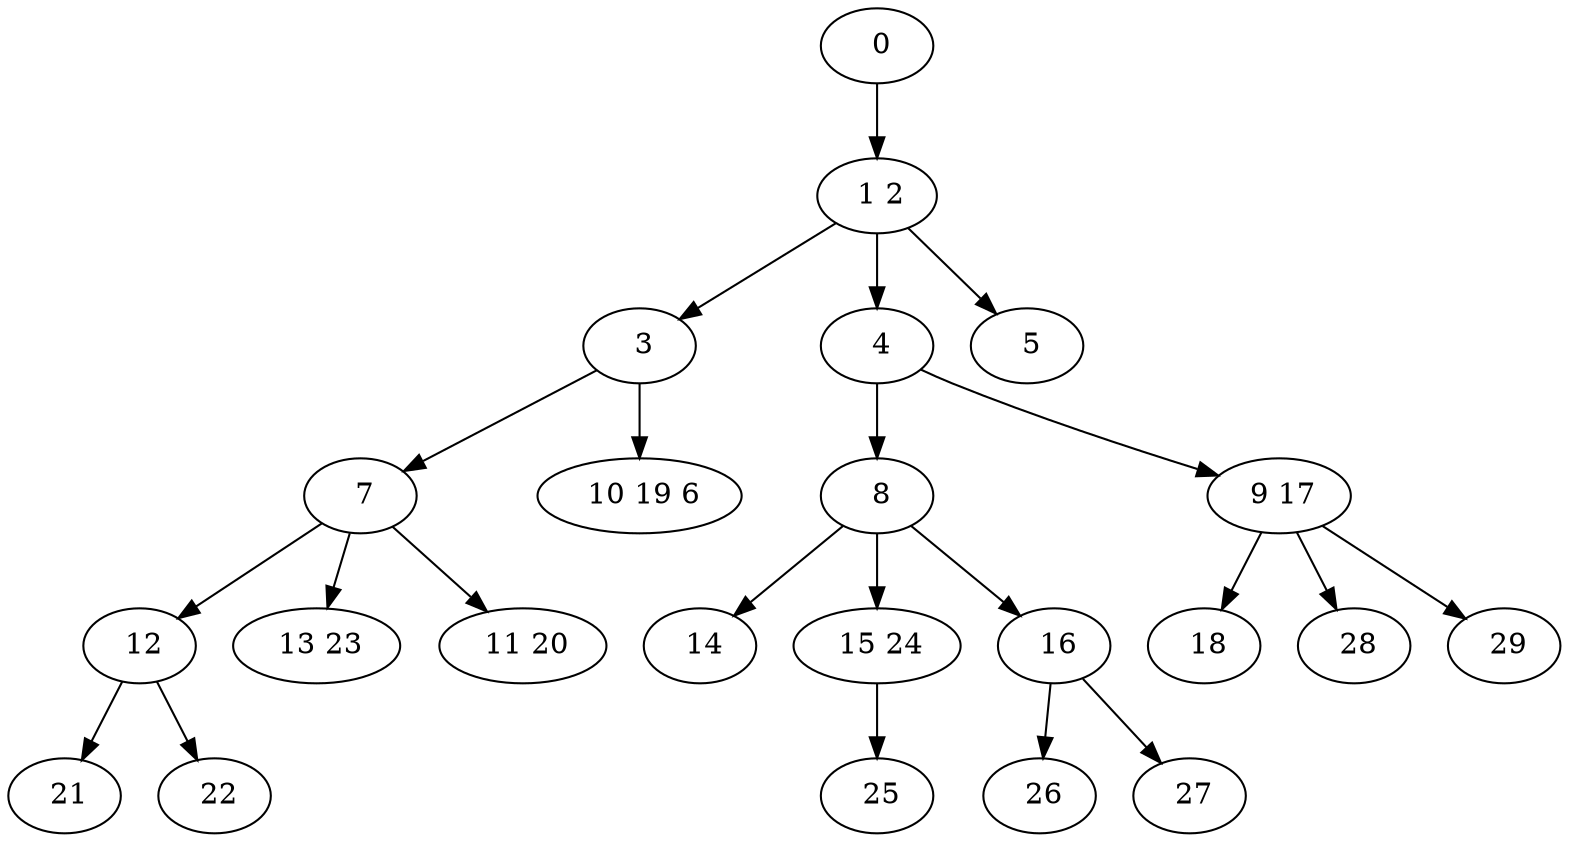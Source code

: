 digraph mytree {
" 0" -> " 1 2";
" 1 2" -> " 3";
" 1 2" -> " 4";
" 1 2" -> " 5";
" 3" -> " 7";
" 3" -> " 10 19 6";
" 7" -> " 12";
" 7" -> " 13 23";
" 7" -> " 11 20";
" 10 19 6";
" 12" -> " 21";
" 12" -> " 22";
" 21";
" 4" -> " 8";
" 4" -> " 9 17";
" 8" -> " 14";
" 8" -> " 15 24";
" 8" -> " 16";
" 9 17" -> " 18";
" 9 17" -> " 28";
" 9 17" -> " 29";
" 14";
" 13 23";
" 11 20";
" 15 24" -> " 25";
" 16" -> " 26";
" 16" -> " 27";
" 25";
" 26";
" 22";
" 18";
" 28";
" 29";
" 5";
" 27";
}
